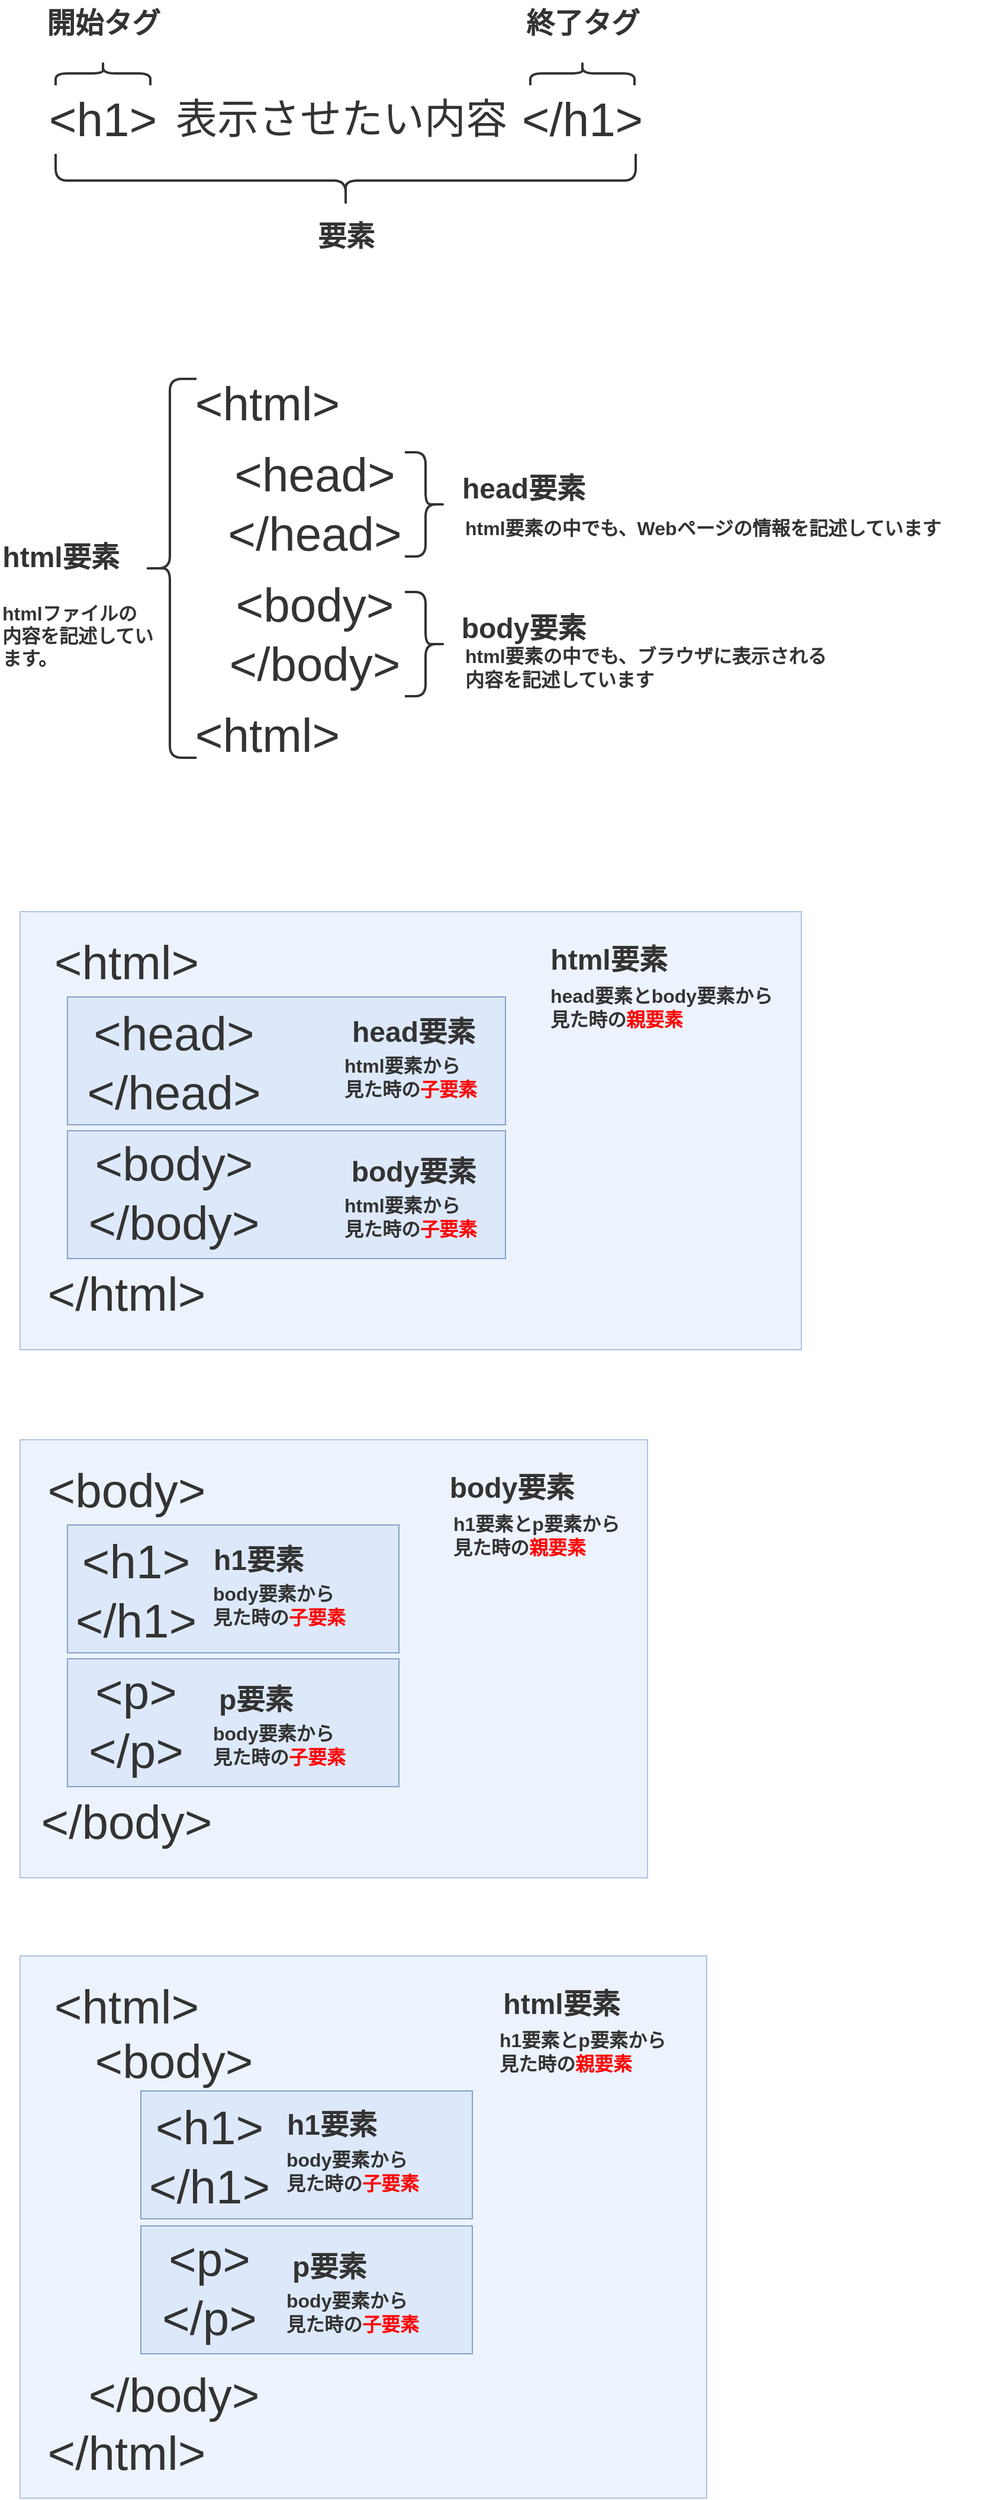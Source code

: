<mxfile version="14.6.13" type="device"><diagram id="67B2qVPKCzjwmlKUfe3U" name="ページ1"><mxGraphModel dx="1024" dy="632" grid="1" gridSize="10" guides="1" tooltips="1" connect="1" arrows="1" fold="1" page="1" pageScale="1" pageWidth="1169" pageHeight="827" math="0" shadow="0"><root><mxCell id="0"/><mxCell id="1" parent="0"/><mxCell id="6TWxAj3n3yNMCbtlmlvp-16" value="" style="rounded=0;whiteSpace=wrap;html=1;fillColor=#dae8fc;strokeColor=#6c8ebf;opacity=50;" parent="1" vertex="1"><mxGeometry x="50" y="1732" width="580" height="458" as="geometry"/></mxCell><mxCell id="6TWxAj3n3yNMCbtlmlvp-38" value="" style="group" parent="1" vertex="1" connectable="0"><mxGeometry x="150" y="1846" width="282" height="108" as="geometry"/></mxCell><mxCell id="6TWxAj3n3yNMCbtlmlvp-31" value="" style="rounded=0;whiteSpace=wrap;html=1;fillColor=#dae8fc;strokeColor=#6c8ebf;opacity=80;" parent="6TWxAj3n3yNMCbtlmlvp-38" vertex="1"><mxGeometry x="2" width="280" height="108" as="geometry"/></mxCell><mxCell id="6TWxAj3n3yNMCbtlmlvp-32" value="&amp;lt;h1&amp;gt;" style="text;html=1;strokeColor=none;fillColor=none;align=center;verticalAlign=middle;whiteSpace=wrap;rounded=0;fontSize=40;fontColor=#333333;" parent="6TWxAj3n3yNMCbtlmlvp-38" vertex="1"><mxGeometry y="10" width="120" height="40" as="geometry"/></mxCell><mxCell id="6TWxAj3n3yNMCbtlmlvp-33" value="&amp;lt;/h1&amp;gt;" style="text;html=1;strokeColor=none;fillColor=none;align=center;verticalAlign=middle;whiteSpace=wrap;rounded=0;fontSize=40;fontColor=#333333;" parent="6TWxAj3n3yNMCbtlmlvp-38" vertex="1"><mxGeometry y="60" width="120" height="40" as="geometry"/></mxCell><mxCell id="6TWxAj3n3yNMCbtlmlvp-35" value="&lt;font style=&quot;font-size: 16px&quot;&gt;body要素から&lt;br&gt;見た時の&lt;font color=&quot;#ff0000&quot;&gt;子要素&lt;/font&gt;&lt;/font&gt;" style="text;html=1;strokeColor=none;fillColor=none;align=left;verticalAlign=middle;whiteSpace=wrap;rounded=0;fontSize=16;fontColor=#333333;fontStyle=1" parent="6TWxAj3n3yNMCbtlmlvp-38" vertex="1"><mxGeometry x="123" y="48" width="130" height="40" as="geometry"/></mxCell><mxCell id="j37UidJH-uvwlrQFRrOD-12" value="" style="rounded=0;whiteSpace=wrap;html=1;fillColor=#dae8fc;strokeColor=#6c8ebf;opacity=50;" parent="1" vertex="1"><mxGeometry x="50" y="850" width="660" height="370" as="geometry"/></mxCell><mxCell id="j37UidJH-uvwlrQFRrOD-19" value="" style="rounded=0;whiteSpace=wrap;html=1;fillColor=#dae8fc;strokeColor=#6c8ebf;opacity=80;" parent="1" vertex="1"><mxGeometry x="90" y="1035" width="370" height="108" as="geometry"/></mxCell><mxCell id="j37UidJH-uvwlrQFRrOD-16" value="" style="rounded=0;whiteSpace=wrap;html=1;fillColor=#dae8fc;strokeColor=#6c8ebf;opacity=80;" parent="1" vertex="1"><mxGeometry x="90" y="922" width="370" height="108" as="geometry"/></mxCell><mxCell id="6FK7CWXa5-9mBd8hkXq1-1" value="&amp;lt;h1&amp;gt;" style="text;html=1;strokeColor=none;fillColor=none;align=center;verticalAlign=middle;whiteSpace=wrap;rounded=0;fontSize=40;fontColor=#333333;" parent="1" vertex="1"><mxGeometry x="80" y="160" width="80" height="40" as="geometry"/></mxCell><mxCell id="6FK7CWXa5-9mBd8hkXq1-2" value="表示させたい内容" style="text;html=1;strokeColor=none;fillColor=none;align=center;verticalAlign=middle;whiteSpace=wrap;rounded=0;fontSize=35;fontColor=#333333;" parent="1" vertex="1"><mxGeometry x="150" y="160" width="343" height="40" as="geometry"/></mxCell><mxCell id="6FK7CWXa5-9mBd8hkXq1-3" value="&amp;lt;/h1&amp;gt;" style="text;html=1;strokeColor=none;fillColor=none;align=center;verticalAlign=middle;whiteSpace=wrap;rounded=0;fontSize=40;fontColor=#333333;" parent="1" vertex="1"><mxGeometry x="480" y="160" width="90" height="40" as="geometry"/></mxCell><mxCell id="6FK7CWXa5-9mBd8hkXq1-5" value="" style="shape=curlyBracket;whiteSpace=wrap;html=1;rounded=1;fontSize=35;rotation=90;strokeWidth=2;fontColor=#333333;strokeColor=#333333;" parent="1" vertex="1"><mxGeometry x="110" y="102" width="20" height="80" as="geometry"/></mxCell><mxCell id="6FK7CWXa5-9mBd8hkXq1-6" value="" style="shape=curlyBracket;whiteSpace=wrap;html=1;rounded=1;fontSize=35;rotation=90;strokeWidth=2;size=0.5;fontColor=#333333;strokeColor=#333333;" parent="1" vertex="1"><mxGeometry x="515" y="98" width="20" height="88" as="geometry"/></mxCell><mxCell id="6FK7CWXa5-9mBd8hkXq1-7" value="開始タグ" style="text;strokeColor=none;fillColor=none;html=1;fontSize=24;fontStyle=1;verticalAlign=middle;align=center;fontColor=#333333;" parent="1" vertex="1"><mxGeometry x="70" y="80" width="100" height="40" as="geometry"/></mxCell><mxCell id="6FK7CWXa5-9mBd8hkXq1-8" value="終了タグ" style="text;strokeColor=none;fillColor=none;html=1;fontSize=24;fontStyle=1;verticalAlign=middle;align=center;fontColor=#333333;" parent="1" vertex="1"><mxGeometry x="475" y="80" width="100" height="40" as="geometry"/></mxCell><mxCell id="6FK7CWXa5-9mBd8hkXq1-12" value="" style="shape=curlyBracket;whiteSpace=wrap;html=1;rounded=1;strokeWidth=2;fontSize=35;rotation=-90;fontColor=#333333;strokeColor=#333333;" parent="1" vertex="1"><mxGeometry x="302.5" y="-12.5" width="45" height="490" as="geometry"/></mxCell><mxCell id="6FK7CWXa5-9mBd8hkXq1-13" value="要素" style="text;strokeColor=none;fillColor=none;html=1;fontSize=24;fontStyle=1;verticalAlign=middle;align=center;fontColor=#333333;" parent="1" vertex="1"><mxGeometry x="275" y="260" width="100" height="40" as="geometry"/></mxCell><mxCell id="6FK7CWXa5-9mBd8hkXq1-14" value="&amp;lt;html&amp;gt;" style="text;html=1;strokeColor=none;fillColor=none;align=center;verticalAlign=middle;whiteSpace=wrap;rounded=0;fontSize=40;fontColor=#333333;" parent="1" vertex="1"><mxGeometry x="199" y="400" width="120" height="40" as="geometry"/></mxCell><mxCell id="6FK7CWXa5-9mBd8hkXq1-15" value="&amp;lt;html&amp;gt;" style="text;html=1;strokeColor=none;fillColor=none;align=center;verticalAlign=middle;whiteSpace=wrap;rounded=0;fontSize=40;fontColor=#333333;" parent="1" vertex="1"><mxGeometry x="199" y="680" width="120" height="40" as="geometry"/></mxCell><mxCell id="6FK7CWXa5-9mBd8hkXq1-16" value="&amp;lt;head&amp;gt;" style="text;html=1;strokeColor=none;fillColor=none;align=center;verticalAlign=middle;whiteSpace=wrap;rounded=0;fontSize=40;fontColor=#333333;" parent="1" vertex="1"><mxGeometry x="239" y="460" width="120" height="40" as="geometry"/></mxCell><mxCell id="6FK7CWXa5-9mBd8hkXq1-17" value="&amp;lt;/head&amp;gt;" style="text;html=1;strokeColor=none;fillColor=none;align=center;verticalAlign=middle;whiteSpace=wrap;rounded=0;fontSize=40;fontColor=#333333;" parent="1" vertex="1"><mxGeometry x="239" y="510" width="120" height="40" as="geometry"/></mxCell><mxCell id="6FK7CWXa5-9mBd8hkXq1-18" value="&amp;lt;body&amp;gt;" style="text;html=1;strokeColor=none;fillColor=none;align=center;verticalAlign=middle;whiteSpace=wrap;rounded=0;fontSize=40;fontColor=#333333;" parent="1" vertex="1"><mxGeometry x="239" y="570" width="120" height="40" as="geometry"/></mxCell><mxCell id="6FK7CWXa5-9mBd8hkXq1-19" value="&amp;lt;/body&amp;gt;" style="text;html=1;strokeColor=none;fillColor=none;align=center;verticalAlign=middle;whiteSpace=wrap;rounded=0;fontSize=40;fontColor=#333333;" parent="1" vertex="1"><mxGeometry x="239" y="620" width="120" height="40" as="geometry"/></mxCell><mxCell id="6FK7CWXa5-9mBd8hkXq1-20" value="" style="shape=curlyBracket;whiteSpace=wrap;html=1;rounded=1;strokeWidth=2;fontSize=35;rotation=0;fontColor=#333333;strokeColor=#333333;" parent="1" vertex="1"><mxGeometry x="154" y="400" width="45" height="320" as="geometry"/></mxCell><mxCell id="6FK7CWXa5-9mBd8hkXq1-21" value="html要素" style="text;strokeColor=none;fillColor=none;html=1;fontSize=24;fontStyle=1;verticalAlign=middle;align=center;fontColor=#333333;" parent="1" vertex="1"><mxGeometry x="34" y="531" width="100" height="40" as="geometry"/></mxCell><mxCell id="6FK7CWXa5-9mBd8hkXq1-22" value="" style="shape=curlyBracket;whiteSpace=wrap;html=1;rounded=1;fontSize=35;rotation=-180;strokeWidth=2;size=0.5;fontColor=#333333;strokeColor=#333333;" parent="1" vertex="1"><mxGeometry x="375" y="462" width="35" height="88" as="geometry"/></mxCell><mxCell id="6FK7CWXa5-9mBd8hkXq1-23" value="head要素" style="text;strokeColor=none;fillColor=none;html=1;fontSize=24;fontStyle=1;verticalAlign=middle;align=center;fontColor=#333333;" parent="1" vertex="1"><mxGeometry x="420" y="473" width="110" height="40" as="geometry"/></mxCell><mxCell id="6FK7CWXa5-9mBd8hkXq1-24" value="&lt;font style=&quot;font-size: 16px&quot;&gt;html要素の中でも、Webページの情報を記述しています&lt;/font&gt;" style="text;html=1;strokeColor=none;fillColor=none;align=left;verticalAlign=middle;whiteSpace=wrap;rounded=0;fontSize=16;fontColor=#333333;fontStyle=1" parent="1" vertex="1"><mxGeometry x="424" y="506" width="426" height="40" as="geometry"/></mxCell><mxCell id="6FK7CWXa5-9mBd8hkXq1-25" value="" style="shape=curlyBracket;whiteSpace=wrap;html=1;rounded=1;fontSize=35;rotation=-180;strokeWidth=2;size=0.5;fontColor=#333333;strokeColor=#333333;" parent="1" vertex="1"><mxGeometry x="375" y="580" width="35" height="88" as="geometry"/></mxCell><mxCell id="6FK7CWXa5-9mBd8hkXq1-26" value="body要素" style="text;strokeColor=none;fillColor=none;html=1;fontSize=24;fontStyle=1;verticalAlign=middle;align=center;fontColor=#333333;" parent="1" vertex="1"><mxGeometry x="420" y="591" width="110" height="40" as="geometry"/></mxCell><mxCell id="6FK7CWXa5-9mBd8hkXq1-27" value="&lt;font style=&quot;font-size: 16px;&quot;&gt;html要素の中でも、ブラウザに表示される&lt;br style=&quot;font-size: 16px;&quot;&gt;内容を記述しています&lt;/font&gt;" style="text;html=1;strokeColor=none;fillColor=none;align=left;verticalAlign=middle;whiteSpace=wrap;rounded=0;fontSize=16;fontColor=#333333;fontStyle=1" parent="1" vertex="1"><mxGeometry x="424" y="624" width="446" height="40" as="geometry"/></mxCell><mxCell id="6FK7CWXa5-9mBd8hkXq1-28" value="&lt;font style=&quot;font-size: 16px;&quot;&gt;htmlファイルの内容を記述しています。&lt;br style=&quot;font-size: 16px;&quot;&gt;&lt;/font&gt;" style="text;html=1;strokeColor=none;fillColor=none;align=left;verticalAlign=middle;whiteSpace=wrap;rounded=0;fontSize=16;fontColor=#333333;fontStyle=1" parent="1" vertex="1"><mxGeometry x="33" y="582" width="131" height="69" as="geometry"/></mxCell><mxCell id="j37UidJH-uvwlrQFRrOD-1" value="&amp;lt;html&amp;gt;" style="text;html=1;strokeColor=none;fillColor=none;align=center;verticalAlign=middle;whiteSpace=wrap;rounded=0;fontSize=40;fontColor=#333333;" parent="1" vertex="1"><mxGeometry x="80" y="872" width="120" height="40" as="geometry"/></mxCell><mxCell id="j37UidJH-uvwlrQFRrOD-2" value="&amp;lt;/html&amp;gt;" style="text;html=1;strokeColor=none;fillColor=none;align=center;verticalAlign=middle;whiteSpace=wrap;rounded=0;fontSize=40;fontColor=#333333;" parent="1" vertex="1"><mxGeometry x="80" y="1152" width="120" height="40" as="geometry"/></mxCell><mxCell id="j37UidJH-uvwlrQFRrOD-3" value="&amp;lt;head&amp;gt;" style="text;html=1;strokeColor=none;fillColor=none;align=center;verticalAlign=middle;whiteSpace=wrap;rounded=0;fontSize=40;fontColor=#333333;" parent="1" vertex="1"><mxGeometry x="120" y="932" width="120" height="40" as="geometry"/></mxCell><mxCell id="j37UidJH-uvwlrQFRrOD-4" value="&amp;lt;/head&amp;gt;" style="text;html=1;strokeColor=none;fillColor=none;align=center;verticalAlign=middle;whiteSpace=wrap;rounded=0;fontSize=40;fontColor=#333333;" parent="1" vertex="1"><mxGeometry x="120" y="982" width="120" height="40" as="geometry"/></mxCell><mxCell id="j37UidJH-uvwlrQFRrOD-5" value="&amp;lt;body&amp;gt;" style="text;html=1;strokeColor=none;fillColor=none;align=center;verticalAlign=middle;whiteSpace=wrap;rounded=0;fontSize=40;fontColor=#333333;" parent="1" vertex="1"><mxGeometry x="120" y="1042" width="120" height="40" as="geometry"/></mxCell><mxCell id="j37UidJH-uvwlrQFRrOD-6" value="&amp;lt;/body&amp;gt;" style="text;html=1;strokeColor=none;fillColor=none;align=center;verticalAlign=middle;whiteSpace=wrap;rounded=0;fontSize=40;fontColor=#333333;" parent="1" vertex="1"><mxGeometry x="120" y="1092" width="120" height="40" as="geometry"/></mxCell><mxCell id="j37UidJH-uvwlrQFRrOD-14" value="head要素" style="text;strokeColor=none;fillColor=none;html=1;fontSize=24;fontStyle=1;verticalAlign=middle;align=center;fontColor=#333333;" parent="1" vertex="1"><mxGeometry x="327" y="932" width="110" height="40" as="geometry"/></mxCell><mxCell id="j37UidJH-uvwlrQFRrOD-15" value="&lt;font style=&quot;font-size: 16px&quot;&gt;head要素とbody要素から&lt;br&gt;見た時の&lt;font color=&quot;#ff0000&quot;&gt;親要素&lt;/font&gt;&lt;/font&gt;" style="text;html=1;strokeColor=none;fillColor=none;align=left;verticalAlign=middle;whiteSpace=wrap;rounded=0;fontSize=16;fontColor=#333333;fontStyle=1" parent="1" vertex="1"><mxGeometry x="496" y="911" width="194" height="40" as="geometry"/></mxCell><mxCell id="j37UidJH-uvwlrQFRrOD-17" value="&lt;font style=&quot;font-size: 16px&quot;&gt;html要素から&lt;br&gt;見た時の&lt;font color=&quot;#ff0000&quot;&gt;子要素&lt;/font&gt;&lt;/font&gt;" style="text;html=1;strokeColor=none;fillColor=none;align=left;verticalAlign=middle;whiteSpace=wrap;rounded=0;fontSize=16;fontColor=#333333;fontStyle=1" parent="1" vertex="1"><mxGeometry x="322" y="970" width="130" height="40" as="geometry"/></mxCell><mxCell id="j37UidJH-uvwlrQFRrOD-18" value="html要素" style="text;strokeColor=none;fillColor=none;html=1;fontSize=24;fontStyle=1;verticalAlign=middle;align=center;fontColor=#333333;" parent="1" vertex="1"><mxGeometry x="492" y="871" width="110" height="40" as="geometry"/></mxCell><mxCell id="j37UidJH-uvwlrQFRrOD-20" value="body要素" style="text;strokeColor=none;fillColor=none;html=1;fontSize=24;fontStyle=1;verticalAlign=middle;align=center;fontColor=#333333;" parent="1" vertex="1"><mxGeometry x="327" y="1050" width="110" height="40" as="geometry"/></mxCell><mxCell id="j37UidJH-uvwlrQFRrOD-21" value="&lt;font style=&quot;font-size: 16px&quot;&gt;html要素から&lt;br&gt;見た時の&lt;font color=&quot;#ff0000&quot;&gt;子要素&lt;/font&gt;&lt;/font&gt;" style="text;html=1;strokeColor=none;fillColor=none;align=left;verticalAlign=middle;whiteSpace=wrap;rounded=0;fontSize=16;fontColor=#333333;fontStyle=1" parent="1" vertex="1"><mxGeometry x="322" y="1088" width="130" height="40" as="geometry"/></mxCell><mxCell id="6TWxAj3n3yNMCbtlmlvp-1" value="" style="rounded=0;whiteSpace=wrap;html=1;fillColor=#dae8fc;strokeColor=#6c8ebf;opacity=50;" parent="1" vertex="1"><mxGeometry x="50" y="1296" width="530" height="370" as="geometry"/></mxCell><mxCell id="6TWxAj3n3yNMCbtlmlvp-3" value="" style="rounded=0;whiteSpace=wrap;html=1;fillColor=#dae8fc;strokeColor=#6c8ebf;opacity=80;" parent="1" vertex="1"><mxGeometry x="90" y="1368" width="280" height="108" as="geometry"/></mxCell><mxCell id="6TWxAj3n3yNMCbtlmlvp-4" value="&amp;lt;body&amp;gt;" style="text;html=1;strokeColor=none;fillColor=none;align=center;verticalAlign=middle;whiteSpace=wrap;rounded=0;fontSize=40;fontColor=#333333;" parent="1" vertex="1"><mxGeometry x="80" y="1318" width="120" height="40" as="geometry"/></mxCell><mxCell id="6TWxAj3n3yNMCbtlmlvp-5" value="&amp;lt;/body&amp;gt;" style="text;html=1;strokeColor=none;fillColor=none;align=center;verticalAlign=middle;whiteSpace=wrap;rounded=0;fontSize=40;fontColor=#333333;" parent="1" vertex="1"><mxGeometry x="80" y="1598" width="120" height="40" as="geometry"/></mxCell><mxCell id="6TWxAj3n3yNMCbtlmlvp-6" value="&amp;lt;h1&amp;gt;" style="text;html=1;strokeColor=none;fillColor=none;align=center;verticalAlign=middle;whiteSpace=wrap;rounded=0;fontSize=40;fontColor=#333333;" parent="1" vertex="1"><mxGeometry x="88" y="1378" width="120" height="40" as="geometry"/></mxCell><mxCell id="6TWxAj3n3yNMCbtlmlvp-7" value="&amp;lt;/h1&amp;gt;" style="text;html=1;strokeColor=none;fillColor=none;align=center;verticalAlign=middle;whiteSpace=wrap;rounded=0;fontSize=40;fontColor=#333333;" parent="1" vertex="1"><mxGeometry x="88" y="1428" width="120" height="40" as="geometry"/></mxCell><mxCell id="6TWxAj3n3yNMCbtlmlvp-10" value="h1要素" style="text;strokeColor=none;fillColor=none;html=1;fontSize=24;fontStyle=1;verticalAlign=middle;align=center;fontColor=#333333;" parent="1" vertex="1"><mxGeometry x="196" y="1378" width="110" height="40" as="geometry"/></mxCell><mxCell id="6TWxAj3n3yNMCbtlmlvp-11" value="&lt;font style=&quot;font-size: 16px&quot;&gt;h1要素とp要素から&lt;br&gt;見た時の&lt;font color=&quot;#ff0000&quot;&gt;親要素&lt;/font&gt;&lt;/font&gt;" style="text;html=1;strokeColor=none;fillColor=none;align=left;verticalAlign=middle;whiteSpace=wrap;rounded=0;fontSize=16;fontColor=#333333;fontStyle=1" parent="1" vertex="1"><mxGeometry x="414" y="1357" width="166" height="40" as="geometry"/></mxCell><mxCell id="6TWxAj3n3yNMCbtlmlvp-12" value="&lt;font style=&quot;font-size: 16px&quot;&gt;body要素から&lt;br&gt;見た時の&lt;font color=&quot;#ff0000&quot;&gt;子要素&lt;/font&gt;&lt;/font&gt;" style="text;html=1;strokeColor=none;fillColor=none;align=left;verticalAlign=middle;whiteSpace=wrap;rounded=0;fontSize=16;fontColor=#333333;fontStyle=1" parent="1" vertex="1"><mxGeometry x="211" y="1416" width="130" height="40" as="geometry"/></mxCell><mxCell id="6TWxAj3n3yNMCbtlmlvp-13" value="body要素" style="text;strokeColor=none;fillColor=none;html=1;fontSize=24;fontStyle=1;verticalAlign=middle;align=center;fontColor=#333333;" parent="1" vertex="1"><mxGeometry x="410" y="1317" width="110" height="40" as="geometry"/></mxCell><mxCell id="6TWxAj3n3yNMCbtlmlvp-19" value="&amp;lt;html&amp;gt;" style="text;html=1;strokeColor=none;fillColor=none;align=center;verticalAlign=middle;whiteSpace=wrap;rounded=0;fontSize=40;fontColor=#333333;" parent="1" vertex="1"><mxGeometry x="80" y="1754" width="120" height="40" as="geometry"/></mxCell><mxCell id="6TWxAj3n3yNMCbtlmlvp-20" value="&amp;lt;/html&amp;gt;" style="text;html=1;strokeColor=none;fillColor=none;align=center;verticalAlign=middle;whiteSpace=wrap;rounded=0;fontSize=40;fontColor=#333333;" parent="1" vertex="1"><mxGeometry x="80" y="2131" width="120" height="40" as="geometry"/></mxCell><mxCell id="6TWxAj3n3yNMCbtlmlvp-23" value="&amp;lt;body&amp;gt;" style="text;html=1;strokeColor=none;fillColor=none;align=center;verticalAlign=middle;whiteSpace=wrap;rounded=0;fontSize=40;fontColor=#333333;" parent="1" vertex="1"><mxGeometry x="120" y="1800" width="120" height="40" as="geometry"/></mxCell><mxCell id="6TWxAj3n3yNMCbtlmlvp-24" value="&amp;lt;/body&amp;gt;" style="text;html=1;strokeColor=none;fillColor=none;align=center;verticalAlign=middle;whiteSpace=wrap;rounded=0;fontSize=40;fontColor=#333333;" parent="1" vertex="1"><mxGeometry x="120" y="2082" width="120" height="40" as="geometry"/></mxCell><mxCell id="6TWxAj3n3yNMCbtlmlvp-26" value="&lt;font style=&quot;font-size: 16px&quot;&gt;h1要素とp要素から&lt;br&gt;見た時の&lt;font color=&quot;#ff0000&quot;&gt;親要素&lt;/font&gt;&lt;/font&gt;" style="text;html=1;strokeColor=none;fillColor=none;align=left;verticalAlign=middle;whiteSpace=wrap;rounded=0;fontSize=16;fontColor=#333333;fontStyle=1" parent="1" vertex="1"><mxGeometry x="453" y="1793" width="164" height="40" as="geometry"/></mxCell><mxCell id="6TWxAj3n3yNMCbtlmlvp-28" value="html要素" style="text;strokeColor=none;fillColor=none;html=1;fontSize=24;fontStyle=1;verticalAlign=middle;align=center;fontColor=#333333;" parent="1" vertex="1"><mxGeometry x="452" y="1753" width="110" height="40" as="geometry"/></mxCell><mxCell id="6TWxAj3n3yNMCbtlmlvp-34" value="h1要素" style="text;strokeColor=none;fillColor=none;html=1;fontSize=24;fontStyle=1;verticalAlign=middle;align=center;fontColor=#333333;" parent="1" vertex="1"><mxGeometry x="258" y="1855" width="110" height="40" as="geometry"/></mxCell><mxCell id="6TWxAj3n3yNMCbtlmlvp-39" value="" style="group" parent="1" vertex="1" connectable="0"><mxGeometry x="88" y="1481" width="282" height="108" as="geometry"/></mxCell><mxCell id="6TWxAj3n3yNMCbtlmlvp-2" value="" style="rounded=0;whiteSpace=wrap;html=1;fillColor=#dae8fc;strokeColor=#6c8ebf;opacity=80;" parent="6TWxAj3n3yNMCbtlmlvp-39" vertex="1"><mxGeometry x="2" width="280" height="108" as="geometry"/></mxCell><mxCell id="6TWxAj3n3yNMCbtlmlvp-8" value="&amp;lt;p&amp;gt;" style="text;html=1;strokeColor=none;fillColor=none;align=center;verticalAlign=middle;whiteSpace=wrap;rounded=0;fontSize=40;fontColor=#333333;" parent="6TWxAj3n3yNMCbtlmlvp-39" vertex="1"><mxGeometry y="7" width="120" height="40" as="geometry"/></mxCell><mxCell id="6TWxAj3n3yNMCbtlmlvp-9" value="&amp;lt;/p&amp;gt;" style="text;html=1;strokeColor=none;fillColor=none;align=center;verticalAlign=middle;whiteSpace=wrap;rounded=0;fontSize=40;fontColor=#333333;" parent="6TWxAj3n3yNMCbtlmlvp-39" vertex="1"><mxGeometry y="57" width="120" height="40" as="geometry"/></mxCell><mxCell id="6TWxAj3n3yNMCbtlmlvp-14" value="p要素" style="text;strokeColor=none;fillColor=none;html=1;fontSize=24;fontStyle=1;verticalAlign=middle;align=left;fontColor=#333333;" parent="6TWxAj3n3yNMCbtlmlvp-39" vertex="1"><mxGeometry x="128" y="15" width="110" height="40" as="geometry"/></mxCell><mxCell id="6TWxAj3n3yNMCbtlmlvp-15" value="&lt;font style=&quot;font-size: 16px&quot;&gt;body要素から&lt;br&gt;見た時の&lt;font color=&quot;#ff0000&quot;&gt;子要素&lt;/font&gt;&lt;/font&gt;" style="text;html=1;strokeColor=none;fillColor=none;align=left;verticalAlign=middle;whiteSpace=wrap;rounded=0;fontSize=16;fontColor=#333333;fontStyle=1" parent="6TWxAj3n3yNMCbtlmlvp-39" vertex="1"><mxGeometry x="123" y="53" width="130" height="40" as="geometry"/></mxCell><mxCell id="6TWxAj3n3yNMCbtlmlvp-40" value="" style="group" parent="1" vertex="1" connectable="0"><mxGeometry x="150" y="1960" width="282" height="108" as="geometry"/></mxCell><mxCell id="6TWxAj3n3yNMCbtlmlvp-41" value="" style="rounded=0;whiteSpace=wrap;html=1;fillColor=#dae8fc;strokeColor=#6c8ebf;opacity=80;" parent="6TWxAj3n3yNMCbtlmlvp-40" vertex="1"><mxGeometry x="2" width="280" height="108" as="geometry"/></mxCell><mxCell id="6TWxAj3n3yNMCbtlmlvp-42" value="&amp;lt;p&amp;gt;" style="text;html=1;strokeColor=none;fillColor=none;align=center;verticalAlign=middle;whiteSpace=wrap;rounded=0;fontSize=40;fontColor=#333333;" parent="6TWxAj3n3yNMCbtlmlvp-40" vertex="1"><mxGeometry y="7" width="120" height="40" as="geometry"/></mxCell><mxCell id="6TWxAj3n3yNMCbtlmlvp-43" value="&amp;lt;/p&amp;gt;" style="text;html=1;strokeColor=none;fillColor=none;align=center;verticalAlign=middle;whiteSpace=wrap;rounded=0;fontSize=40;fontColor=#333333;" parent="6TWxAj3n3yNMCbtlmlvp-40" vertex="1"><mxGeometry y="57" width="120" height="40" as="geometry"/></mxCell><mxCell id="6TWxAj3n3yNMCbtlmlvp-44" value="p要素" style="text;strokeColor=none;fillColor=none;html=1;fontSize=24;fontStyle=1;verticalAlign=middle;align=left;fontColor=#333333;" parent="6TWxAj3n3yNMCbtlmlvp-40" vertex="1"><mxGeometry x="128" y="15" width="110" height="40" as="geometry"/></mxCell><mxCell id="6TWxAj3n3yNMCbtlmlvp-45" value="&lt;font style=&quot;font-size: 16px&quot;&gt;body要素から&lt;br&gt;見た時の&lt;font color=&quot;#ff0000&quot;&gt;子要素&lt;/font&gt;&lt;/font&gt;" style="text;html=1;strokeColor=none;fillColor=none;align=left;verticalAlign=middle;whiteSpace=wrap;rounded=0;fontSize=16;fontColor=#333333;fontStyle=1" parent="6TWxAj3n3yNMCbtlmlvp-40" vertex="1"><mxGeometry x="123" y="53" width="130" height="40" as="geometry"/></mxCell></root></mxGraphModel></diagram></mxfile>
